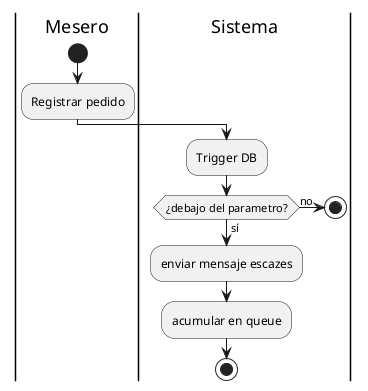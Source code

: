 @startuml
|Mesero|
start

:Registrar pedido;
|Sistema|
:Trigger DB;

if (¿debajo del parametro?) then (sí)
  :enviar mensaje escazes;
  :acumular en queue;
  else (no)
   stop
 endif
stop
@enduml


